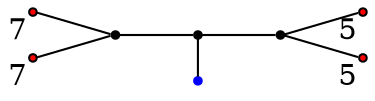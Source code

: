 graph diagram {
node [shape=point,color=black];
rankdir = LR;
subgraph subdiagram {
2 -- 1 -- 3;
}
{7,8} -- 2;
{rank=same;1 -- 4};
3 -- {6,5}
4 [color=blue];
5 [fillcolor=red,xlabel=5];
6 [fillcolor=red,xlabel=5];
7 [fillcolor=red,xlabel=7];
8 [fillcolor=red,xlabel=7];
}
